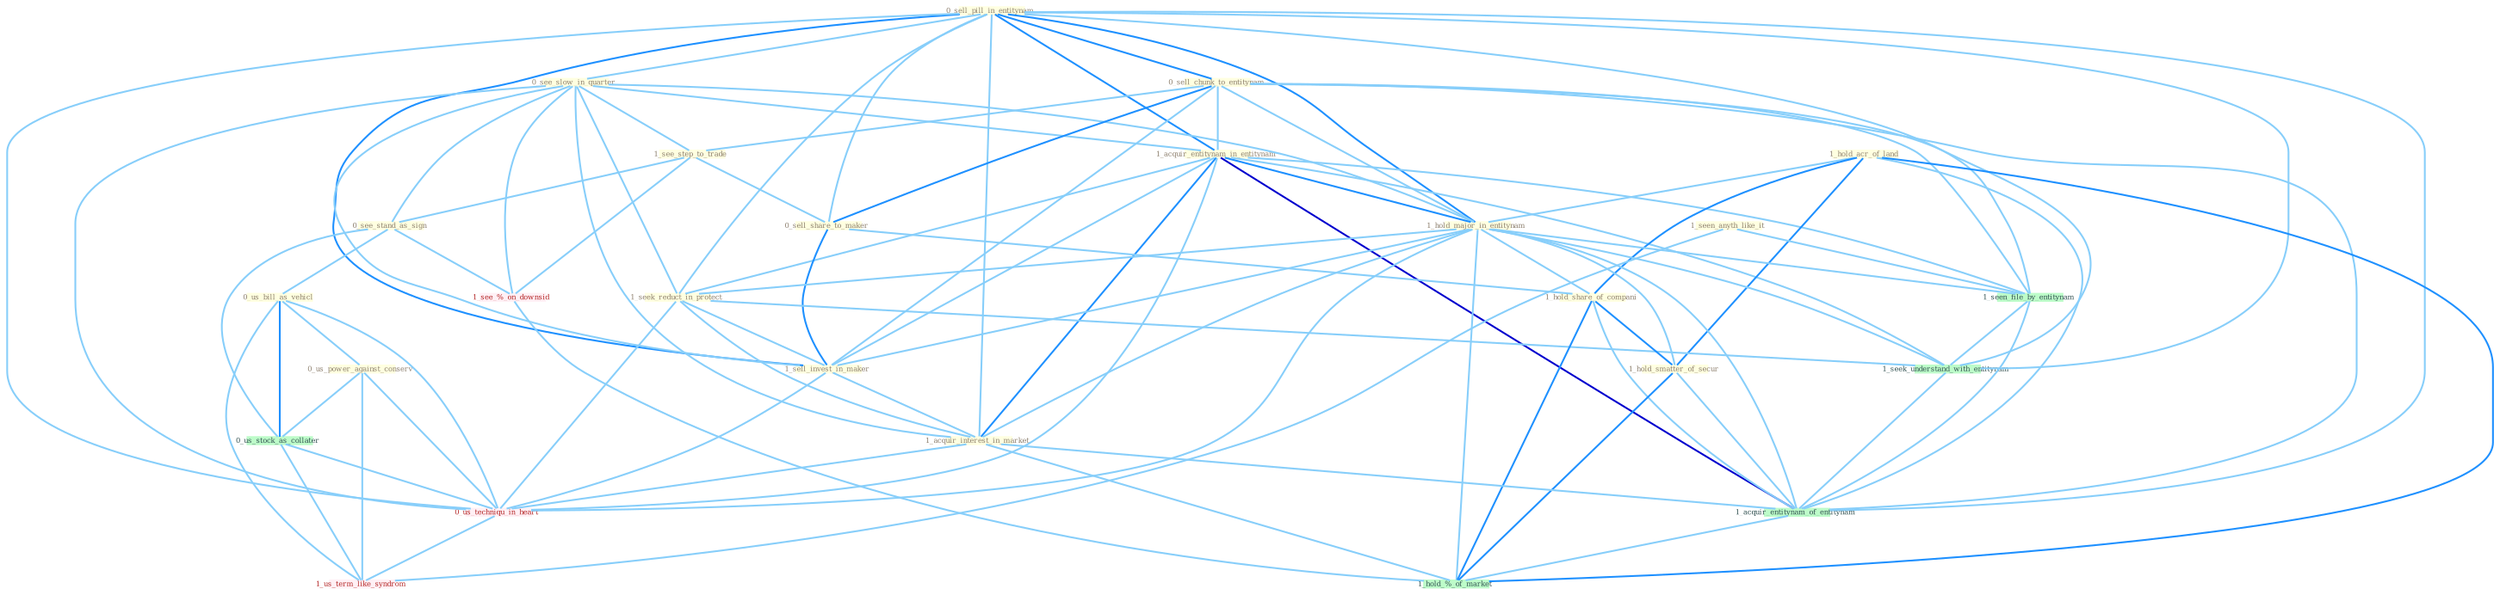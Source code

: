 Graph G{ 
    node
    [shape=polygon,style=filled,width=.5,height=.06,color="#BDFCC9",fixedsize=true,fontsize=4,
    fontcolor="#2f4f4f"];
    {node
    [color="#ffffe0", fontcolor="#8b7d6b"] "0_sell_pill_in_entitynam " "0_see_slow_in_quarter " "0_sell_chunk_to_entitynam " "1_acquir_entitynam_in_entitynam " "1_see_step_to_trade " "0_sell_share_to_maker " "1_hold_acr_of_land " "1_hold_major_in_entitynam " "1_seek_reduct_in_protect " "0_see_stand_as_sign " "0_us_bill_as_vehicl " "0_us_power_against_conserv " "1_sell_invest_in_maker " "1_seen_anyth_like_it " "1_hold_share_of_compani " "1_hold_smatter_of_secur " "1_acquir_interest_in_market "}
{node [color="#fff0f5", fontcolor="#b22222"] "0_us_techniqu_in_heart " "1_see_%_on_downsid " "1_us_term_like_syndrom "}
edge [color="#B0E2FF"];

	"0_sell_pill_in_entitynam " -- "0_see_slow_in_quarter " [w="1", color="#87cefa" ];
	"0_sell_pill_in_entitynam " -- "0_sell_chunk_to_entitynam " [w="2", color="#1e90ff" , len=0.8];
	"0_sell_pill_in_entitynam " -- "1_acquir_entitynam_in_entitynam " [w="2", color="#1e90ff" , len=0.8];
	"0_sell_pill_in_entitynam " -- "0_sell_share_to_maker " [w="1", color="#87cefa" ];
	"0_sell_pill_in_entitynam " -- "1_hold_major_in_entitynam " [w="2", color="#1e90ff" , len=0.8];
	"0_sell_pill_in_entitynam " -- "1_seek_reduct_in_protect " [w="1", color="#87cefa" ];
	"0_sell_pill_in_entitynam " -- "1_sell_invest_in_maker " [w="2", color="#1e90ff" , len=0.8];
	"0_sell_pill_in_entitynam " -- "1_acquir_interest_in_market " [w="1", color="#87cefa" ];
	"0_sell_pill_in_entitynam " -- "1_seen_file_by_entitynam " [w="1", color="#87cefa" ];
	"0_sell_pill_in_entitynam " -- "1_seek_understand_with_entitynam " [w="1", color="#87cefa" ];
	"0_sell_pill_in_entitynam " -- "1_acquir_entitynam_of_entitynam " [w="1", color="#87cefa" ];
	"0_sell_pill_in_entitynam " -- "0_us_techniqu_in_heart " [w="1", color="#87cefa" ];
	"0_see_slow_in_quarter " -- "1_acquir_entitynam_in_entitynam " [w="1", color="#87cefa" ];
	"0_see_slow_in_quarter " -- "1_see_step_to_trade " [w="1", color="#87cefa" ];
	"0_see_slow_in_quarter " -- "1_hold_major_in_entitynam " [w="1", color="#87cefa" ];
	"0_see_slow_in_quarter " -- "1_seek_reduct_in_protect " [w="1", color="#87cefa" ];
	"0_see_slow_in_quarter " -- "0_see_stand_as_sign " [w="1", color="#87cefa" ];
	"0_see_slow_in_quarter " -- "1_sell_invest_in_maker " [w="1", color="#87cefa" ];
	"0_see_slow_in_quarter " -- "1_acquir_interest_in_market " [w="1", color="#87cefa" ];
	"0_see_slow_in_quarter " -- "0_us_techniqu_in_heart " [w="1", color="#87cefa" ];
	"0_see_slow_in_quarter " -- "1_see_%_on_downsid " [w="1", color="#87cefa" ];
	"0_sell_chunk_to_entitynam " -- "1_acquir_entitynam_in_entitynam " [w="1", color="#87cefa" ];
	"0_sell_chunk_to_entitynam " -- "1_see_step_to_trade " [w="1", color="#87cefa" ];
	"0_sell_chunk_to_entitynam " -- "0_sell_share_to_maker " [w="2", color="#1e90ff" , len=0.8];
	"0_sell_chunk_to_entitynam " -- "1_hold_major_in_entitynam " [w="1", color="#87cefa" ];
	"0_sell_chunk_to_entitynam " -- "1_sell_invest_in_maker " [w="1", color="#87cefa" ];
	"0_sell_chunk_to_entitynam " -- "1_seen_file_by_entitynam " [w="1", color="#87cefa" ];
	"0_sell_chunk_to_entitynam " -- "1_seek_understand_with_entitynam " [w="1", color="#87cefa" ];
	"0_sell_chunk_to_entitynam " -- "1_acquir_entitynam_of_entitynam " [w="1", color="#87cefa" ];
	"1_acquir_entitynam_in_entitynam " -- "1_hold_major_in_entitynam " [w="2", color="#1e90ff" , len=0.8];
	"1_acquir_entitynam_in_entitynam " -- "1_seek_reduct_in_protect " [w="1", color="#87cefa" ];
	"1_acquir_entitynam_in_entitynam " -- "1_sell_invest_in_maker " [w="1", color="#87cefa" ];
	"1_acquir_entitynam_in_entitynam " -- "1_acquir_interest_in_market " [w="2", color="#1e90ff" , len=0.8];
	"1_acquir_entitynam_in_entitynam " -- "1_seen_file_by_entitynam " [w="1", color="#87cefa" ];
	"1_acquir_entitynam_in_entitynam " -- "1_seek_understand_with_entitynam " [w="1", color="#87cefa" ];
	"1_acquir_entitynam_in_entitynam " -- "1_acquir_entitynam_of_entitynam " [w="3", color="#0000cd" , len=0.6];
	"1_acquir_entitynam_in_entitynam " -- "0_us_techniqu_in_heart " [w="1", color="#87cefa" ];
	"1_see_step_to_trade " -- "0_sell_share_to_maker " [w="1", color="#87cefa" ];
	"1_see_step_to_trade " -- "0_see_stand_as_sign " [w="1", color="#87cefa" ];
	"1_see_step_to_trade " -- "1_see_%_on_downsid " [w="1", color="#87cefa" ];
	"0_sell_share_to_maker " -- "1_sell_invest_in_maker " [w="2", color="#1e90ff" , len=0.8];
	"0_sell_share_to_maker " -- "1_hold_share_of_compani " [w="1", color="#87cefa" ];
	"1_hold_acr_of_land " -- "1_hold_major_in_entitynam " [w="1", color="#87cefa" ];
	"1_hold_acr_of_land " -- "1_hold_share_of_compani " [w="2", color="#1e90ff" , len=0.8];
	"1_hold_acr_of_land " -- "1_hold_smatter_of_secur " [w="2", color="#1e90ff" , len=0.8];
	"1_hold_acr_of_land " -- "1_acquir_entitynam_of_entitynam " [w="1", color="#87cefa" ];
	"1_hold_acr_of_land " -- "1_hold_%_of_market " [w="2", color="#1e90ff" , len=0.8];
	"1_hold_major_in_entitynam " -- "1_seek_reduct_in_protect " [w="1", color="#87cefa" ];
	"1_hold_major_in_entitynam " -- "1_sell_invest_in_maker " [w="1", color="#87cefa" ];
	"1_hold_major_in_entitynam " -- "1_hold_share_of_compani " [w="1", color="#87cefa" ];
	"1_hold_major_in_entitynam " -- "1_hold_smatter_of_secur " [w="1", color="#87cefa" ];
	"1_hold_major_in_entitynam " -- "1_acquir_interest_in_market " [w="1", color="#87cefa" ];
	"1_hold_major_in_entitynam " -- "1_seen_file_by_entitynam " [w="1", color="#87cefa" ];
	"1_hold_major_in_entitynam " -- "1_seek_understand_with_entitynam " [w="1", color="#87cefa" ];
	"1_hold_major_in_entitynam " -- "1_acquir_entitynam_of_entitynam " [w="1", color="#87cefa" ];
	"1_hold_major_in_entitynam " -- "0_us_techniqu_in_heart " [w="1", color="#87cefa" ];
	"1_hold_major_in_entitynam " -- "1_hold_%_of_market " [w="1", color="#87cefa" ];
	"1_seek_reduct_in_protect " -- "1_sell_invest_in_maker " [w="1", color="#87cefa" ];
	"1_seek_reduct_in_protect " -- "1_acquir_interest_in_market " [w="1", color="#87cefa" ];
	"1_seek_reduct_in_protect " -- "1_seek_understand_with_entitynam " [w="1", color="#87cefa" ];
	"1_seek_reduct_in_protect " -- "0_us_techniqu_in_heart " [w="1", color="#87cefa" ];
	"0_see_stand_as_sign " -- "0_us_bill_as_vehicl " [w="1", color="#87cefa" ];
	"0_see_stand_as_sign " -- "0_us_stock_as_collater " [w="1", color="#87cefa" ];
	"0_see_stand_as_sign " -- "1_see_%_on_downsid " [w="1", color="#87cefa" ];
	"0_us_bill_as_vehicl " -- "0_us_power_against_conserv " [w="1", color="#87cefa" ];
	"0_us_bill_as_vehicl " -- "0_us_stock_as_collater " [w="2", color="#1e90ff" , len=0.8];
	"0_us_bill_as_vehicl " -- "0_us_techniqu_in_heart " [w="1", color="#87cefa" ];
	"0_us_bill_as_vehicl " -- "1_us_term_like_syndrom " [w="1", color="#87cefa" ];
	"0_us_power_against_conserv " -- "0_us_stock_as_collater " [w="1", color="#87cefa" ];
	"0_us_power_against_conserv " -- "0_us_techniqu_in_heart " [w="1", color="#87cefa" ];
	"0_us_power_against_conserv " -- "1_us_term_like_syndrom " [w="1", color="#87cefa" ];
	"1_sell_invest_in_maker " -- "1_acquir_interest_in_market " [w="1", color="#87cefa" ];
	"1_sell_invest_in_maker " -- "0_us_techniqu_in_heart " [w="1", color="#87cefa" ];
	"1_seen_anyth_like_it " -- "1_seen_file_by_entitynam " [w="1", color="#87cefa" ];
	"1_seen_anyth_like_it " -- "1_us_term_like_syndrom " [w="1", color="#87cefa" ];
	"1_hold_share_of_compani " -- "1_hold_smatter_of_secur " [w="2", color="#1e90ff" , len=0.8];
	"1_hold_share_of_compani " -- "1_acquir_entitynam_of_entitynam " [w="1", color="#87cefa" ];
	"1_hold_share_of_compani " -- "1_hold_%_of_market " [w="2", color="#1e90ff" , len=0.8];
	"1_hold_smatter_of_secur " -- "1_acquir_entitynam_of_entitynam " [w="1", color="#87cefa" ];
	"1_hold_smatter_of_secur " -- "1_hold_%_of_market " [w="2", color="#1e90ff" , len=0.8];
	"1_acquir_interest_in_market " -- "1_acquir_entitynam_of_entitynam " [w="1", color="#87cefa" ];
	"1_acquir_interest_in_market " -- "0_us_techniqu_in_heart " [w="1", color="#87cefa" ];
	"1_acquir_interest_in_market " -- "1_hold_%_of_market " [w="1", color="#87cefa" ];
	"1_seen_file_by_entitynam " -- "1_seek_understand_with_entitynam " [w="1", color="#87cefa" ];
	"1_seen_file_by_entitynam " -- "1_acquir_entitynam_of_entitynam " [w="1", color="#87cefa" ];
	"0_us_stock_as_collater " -- "0_us_techniqu_in_heart " [w="1", color="#87cefa" ];
	"0_us_stock_as_collater " -- "1_us_term_like_syndrom " [w="1", color="#87cefa" ];
	"1_seek_understand_with_entitynam " -- "1_acquir_entitynam_of_entitynam " [w="1", color="#87cefa" ];
	"1_acquir_entitynam_of_entitynam " -- "1_hold_%_of_market " [w="1", color="#87cefa" ];
	"0_us_techniqu_in_heart " -- "1_us_term_like_syndrom " [w="1", color="#87cefa" ];
	"1_see_%_on_downsid " -- "1_hold_%_of_market " [w="1", color="#87cefa" ];
}